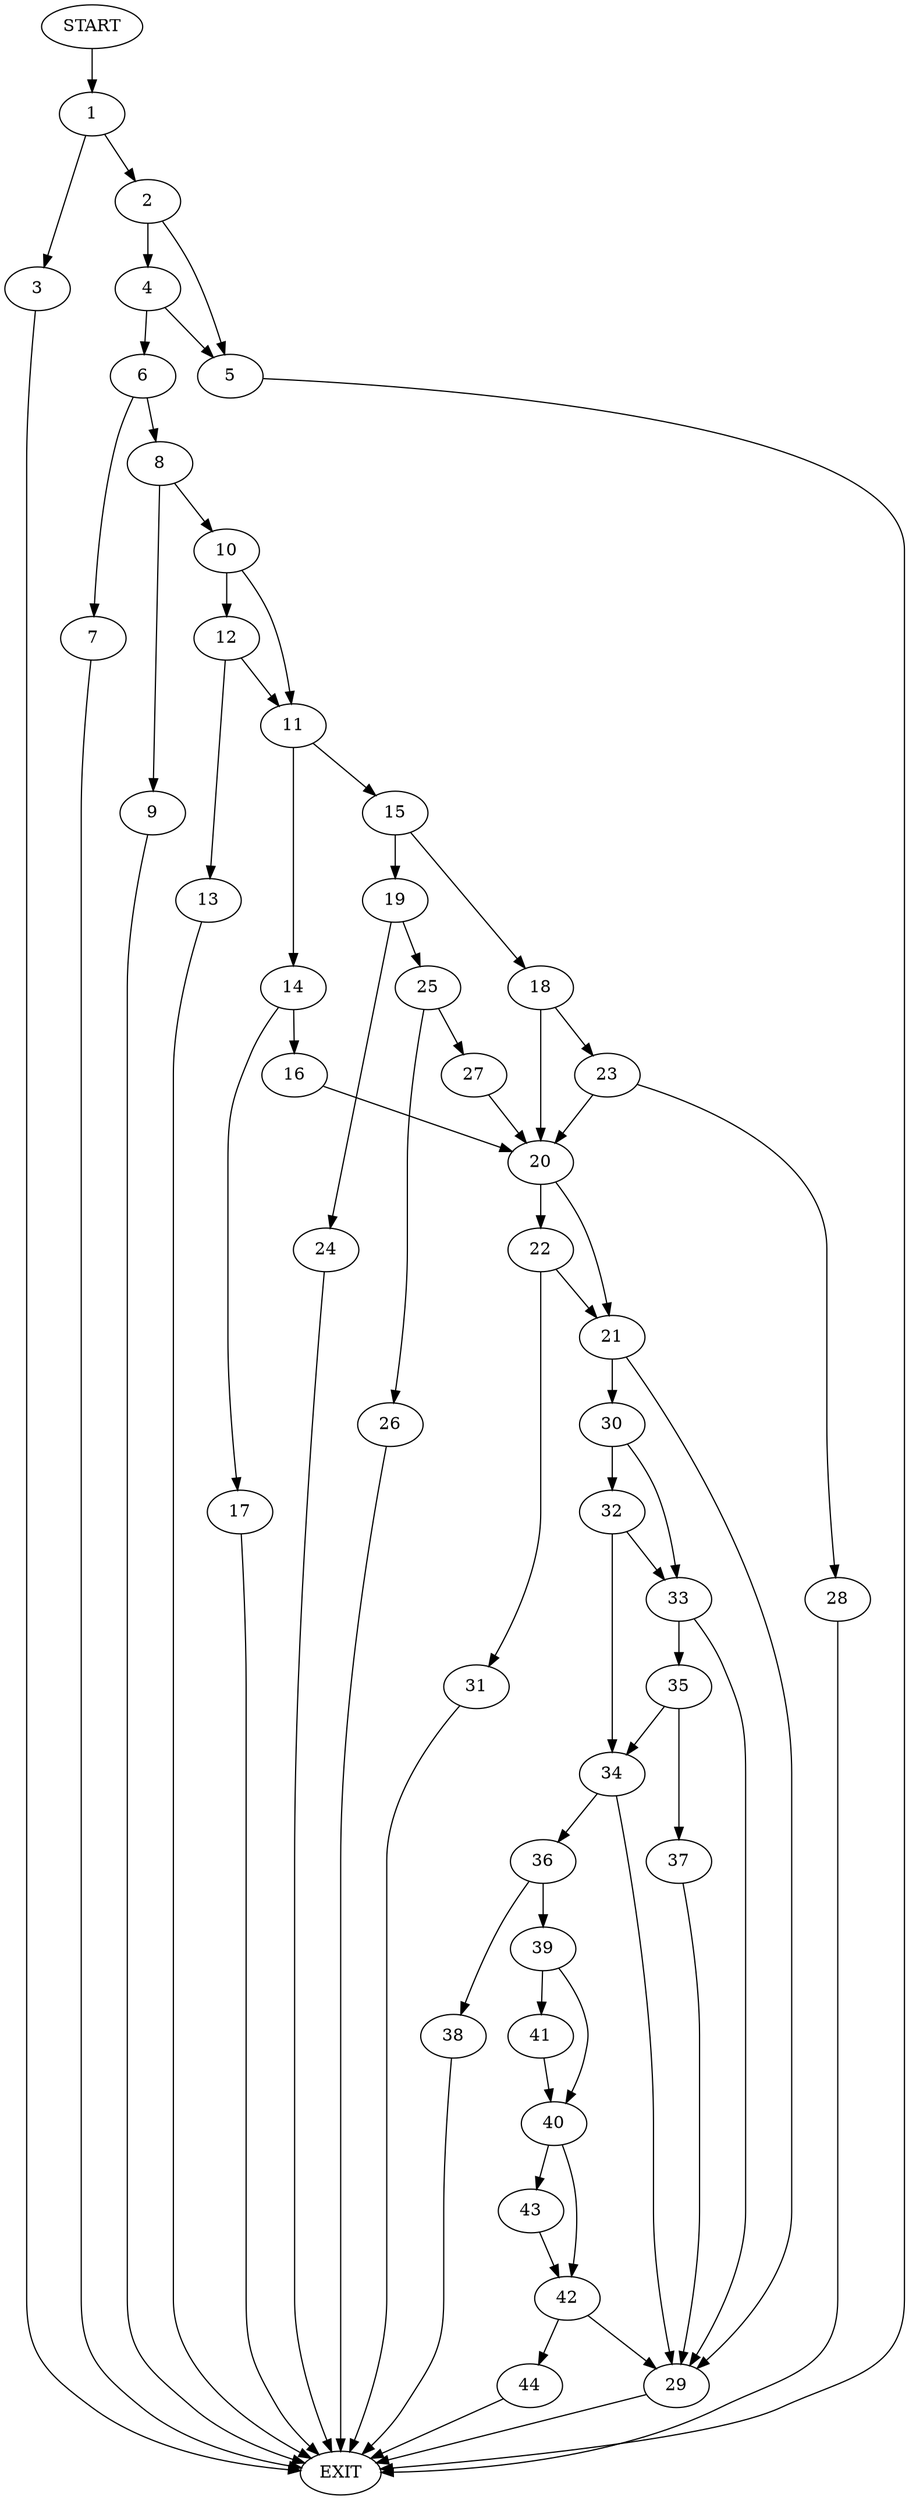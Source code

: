 digraph {
0 [label="START"]
45 [label="EXIT"]
0 -> 1
1 -> 2
1 -> 3
3 -> 45
2 -> 4
2 -> 5
5 -> 45
4 -> 5
4 -> 6
6 -> 7
6 -> 8
7 -> 45
8 -> 9
8 -> 10
9 -> 45
10 -> 11
10 -> 12
12 -> 13
12 -> 11
11 -> 14
11 -> 15
13 -> 45
14 -> 16
14 -> 17
15 -> 18
15 -> 19
16 -> 20
17 -> 45
20 -> 21
20 -> 22
18 -> 23
18 -> 20
19 -> 24
19 -> 25
24 -> 45
25 -> 26
25 -> 27
26 -> 45
27 -> 20
23 -> 28
23 -> 20
28 -> 45
21 -> 29
21 -> 30
22 -> 21
22 -> 31
31 -> 45
30 -> 32
30 -> 33
29 -> 45
32 -> 33
32 -> 34
33 -> 29
33 -> 35
34 -> 29
34 -> 36
35 -> 37
35 -> 34
37 -> 29
36 -> 38
36 -> 39
38 -> 45
39 -> 40
39 -> 41
40 -> 42
40 -> 43
41 -> 40
43 -> 42
42 -> 29
42 -> 44
44 -> 45
}
